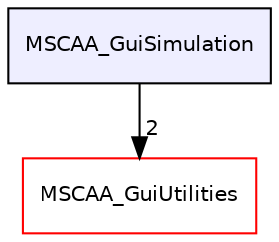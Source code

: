 digraph "MSCAA_GuiSimulation" {
  compound=true
  node [ fontsize="10", fontname="Helvetica"];
  edge [ labelfontsize="10", labelfontname="Helvetica"];
  dir_86207d1e1db5b6e43a559b4cf557231b [shape=box, label="MSCAA_GuiSimulation", style="filled", fillcolor="#eeeeff", pencolor="black", URL="dir_86207d1e1db5b6e43a559b4cf557231b.html"];
  dir_b0dd4c7b837d61b29440a9f979f7fd8e [shape=box label="MSCAA_GuiUtilities" fillcolor="white" style="filled" color="red" URL="dir_b0dd4c7b837d61b29440a9f979f7fd8e.html"];
  dir_86207d1e1db5b6e43a559b4cf557231b->dir_b0dd4c7b837d61b29440a9f979f7fd8e [headlabel="2", labeldistance=1.5 headhref="dir_000007_000001.html"];
}
